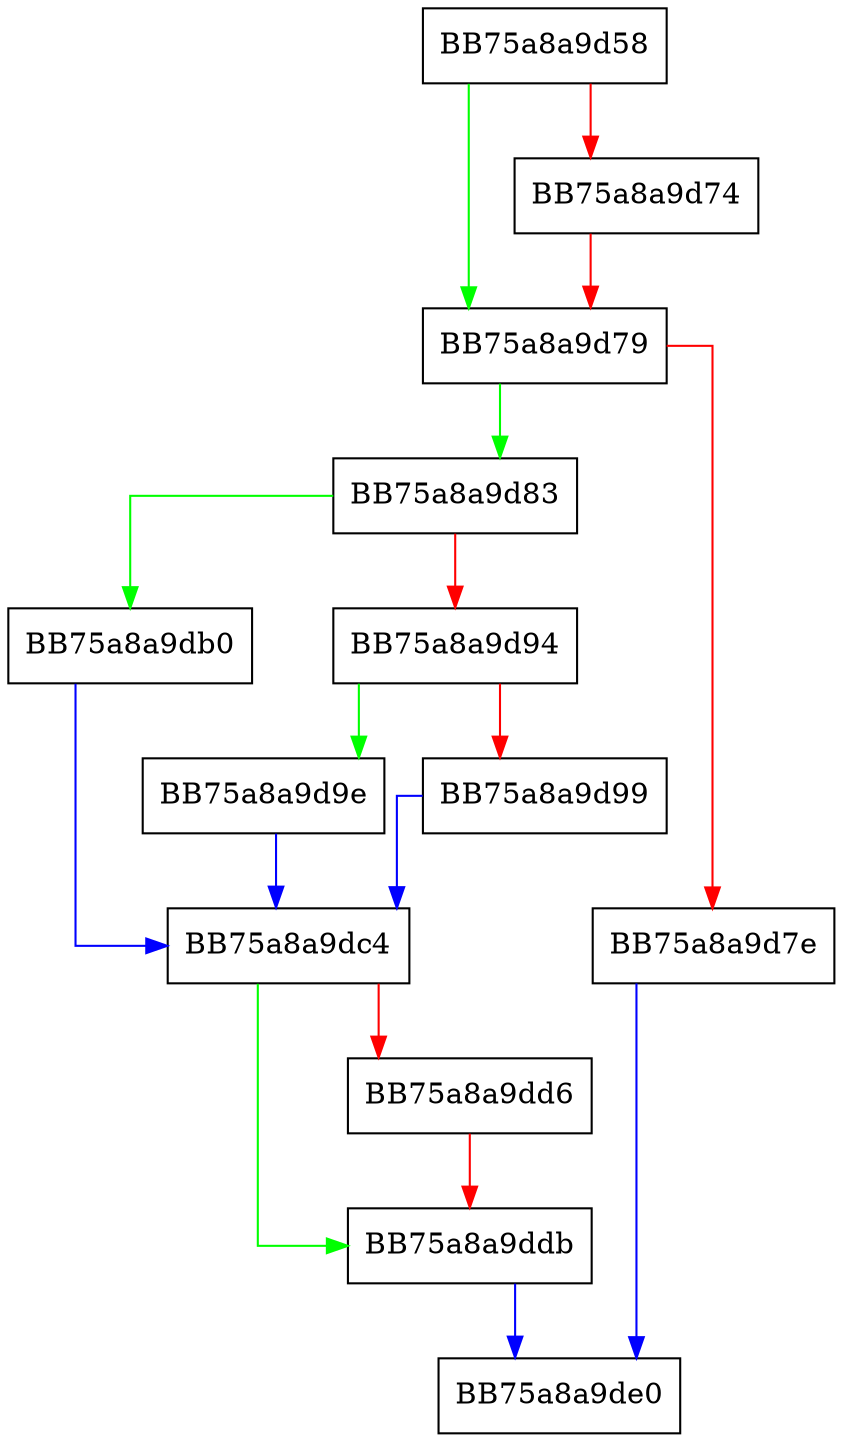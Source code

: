 digraph AdaptSubmissionInput {
  node [shape="box"];
  graph [splines=ortho];
  BB75a8a9d58 -> BB75a8a9d79 [color="green"];
  BB75a8a9d58 -> BB75a8a9d74 [color="red"];
  BB75a8a9d74 -> BB75a8a9d79 [color="red"];
  BB75a8a9d79 -> BB75a8a9d83 [color="green"];
  BB75a8a9d79 -> BB75a8a9d7e [color="red"];
  BB75a8a9d7e -> BB75a8a9de0 [color="blue"];
  BB75a8a9d83 -> BB75a8a9db0 [color="green"];
  BB75a8a9d83 -> BB75a8a9d94 [color="red"];
  BB75a8a9d94 -> BB75a8a9d9e [color="green"];
  BB75a8a9d94 -> BB75a8a9d99 [color="red"];
  BB75a8a9d99 -> BB75a8a9dc4 [color="blue"];
  BB75a8a9d9e -> BB75a8a9dc4 [color="blue"];
  BB75a8a9db0 -> BB75a8a9dc4 [color="blue"];
  BB75a8a9dc4 -> BB75a8a9ddb [color="green"];
  BB75a8a9dc4 -> BB75a8a9dd6 [color="red"];
  BB75a8a9dd6 -> BB75a8a9ddb [color="red"];
  BB75a8a9ddb -> BB75a8a9de0 [color="blue"];
}